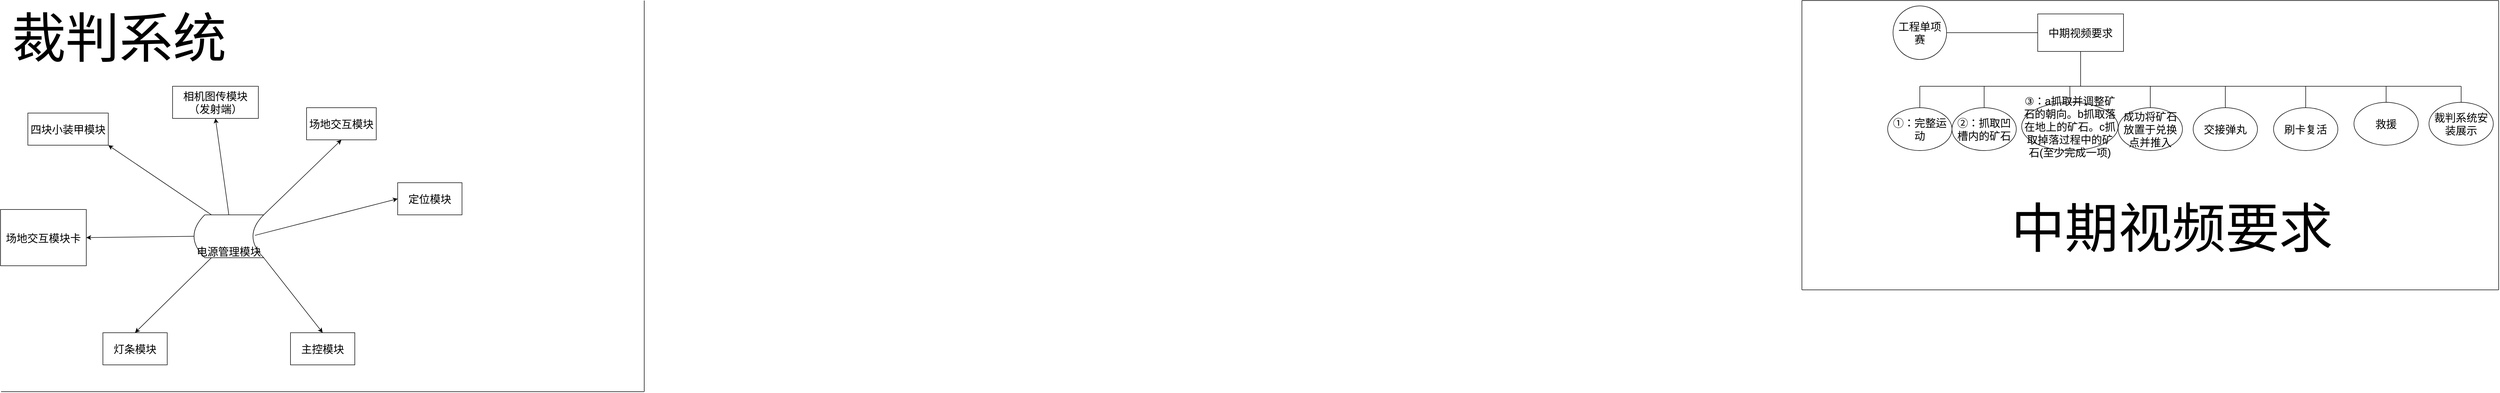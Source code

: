 <mxfile version="15.6.2" type="github">
  <diagram id="NpOCoje0zSoZdeExiJcy" name="Page-1">
    <mxGraphModel dx="6243" dy="864" grid="1" gridSize="10" guides="1" tooltips="1" connect="1" arrows="1" fold="1" page="1" pageScale="1" pageWidth="4681" pageHeight="3300" background="none" math="0" shadow="0">
      <root>
        <mxCell id="0" />
        <mxCell id="1" parent="0" />
        <mxCell id="VXeyH6XUhTUTIsdPU2Il-1" value="&lt;font style=&quot;font-size: 20px&quot;&gt;工程单项赛&lt;/font&gt;" style="ellipse;whiteSpace=wrap;html=1;aspect=fixed;" vertex="1" parent="1">
          <mxGeometry x="-1150" y="10" width="100" height="100" as="geometry" />
        </mxCell>
        <mxCell id="VXeyH6XUhTUTIsdPU2Il-2" value="&lt;font style=&quot;font-size: 20px&quot;&gt;中期视频要求&lt;/font&gt;" style="rounded=0;whiteSpace=wrap;html=1;" vertex="1" parent="1">
          <mxGeometry x="-880" y="25" width="160" height="70" as="geometry" />
        </mxCell>
        <mxCell id="VXeyH6XUhTUTIsdPU2Il-3" value="" style="endArrow=none;html=1;rounded=0;exitX=1;exitY=0.5;exitDx=0;exitDy=0;entryX=0;entryY=0.5;entryDx=0;entryDy=0;" edge="1" parent="1" source="VXeyH6XUhTUTIsdPU2Il-1" target="VXeyH6XUhTUTIsdPU2Il-2">
          <mxGeometry width="50" height="50" relative="1" as="geometry">
            <mxPoint x="-1050" y="70" as="sourcePoint" />
            <mxPoint x="-890" y="60" as="targetPoint" />
          </mxGeometry>
        </mxCell>
        <mxCell id="VXeyH6XUhTUTIsdPU2Il-4" value="" style="endArrow=none;html=1;rounded=0;entryX=0.5;entryY=1;entryDx=0;entryDy=0;" edge="1" parent="1" target="VXeyH6XUhTUTIsdPU2Il-2">
          <mxGeometry width="50" height="50" relative="1" as="geometry">
            <mxPoint x="-800" y="160" as="sourcePoint" />
            <mxPoint x="-730" y="210" as="targetPoint" />
          </mxGeometry>
        </mxCell>
        <mxCell id="VXeyH6XUhTUTIsdPU2Il-5" value="" style="endArrow=none;html=1;rounded=0;" edge="1" parent="1">
          <mxGeometry width="50" height="50" relative="1" as="geometry">
            <mxPoint x="-1100" y="160" as="sourcePoint" />
            <mxPoint x="-90" y="160" as="targetPoint" />
          </mxGeometry>
        </mxCell>
        <mxCell id="VXeyH6XUhTUTIsdPU2Il-6" value="" style="endArrow=none;html=1;rounded=0;" edge="1" parent="1" target="VXeyH6XUhTUTIsdPU2Il-7">
          <mxGeometry width="50" height="50" relative="1" as="geometry">
            <mxPoint x="-1100" y="160" as="sourcePoint" />
            <mxPoint x="-1100" y="160" as="targetPoint" />
          </mxGeometry>
        </mxCell>
        <mxCell id="VXeyH6XUhTUTIsdPU2Il-7" value="&lt;font style=&quot;font-size: 20px&quot;&gt;①：完整运动&lt;/font&gt;" style="ellipse;whiteSpace=wrap;html=1;" vertex="1" parent="1">
          <mxGeometry x="-1160" y="200" width="120" height="80" as="geometry" />
        </mxCell>
        <mxCell id="VXeyH6XUhTUTIsdPU2Il-8" value="" style="endArrow=none;html=1;rounded=0;" edge="1" parent="1" target="VXeyH6XUhTUTIsdPU2Il-9">
          <mxGeometry width="50" height="50" relative="1" as="geometry">
            <mxPoint x="-980" y="160" as="sourcePoint" />
            <mxPoint x="-990" y="160" as="targetPoint" />
          </mxGeometry>
        </mxCell>
        <mxCell id="VXeyH6XUhTUTIsdPU2Il-9" value="&lt;font style=&quot;font-size: 20px&quot;&gt;②：抓取凹槽内的矿石&lt;/font&gt;" style="ellipse;whiteSpace=wrap;html=1;" vertex="1" parent="1">
          <mxGeometry x="-1040" y="200" width="120" height="80" as="geometry" />
        </mxCell>
        <mxCell id="VXeyH6XUhTUTIsdPU2Il-10" value="&lt;font style=&quot;font-size: 20px&quot;&gt;③：a抓取并调整矿石的朝向。b抓取落在地上的矿石。c抓取掉落过程中的矿石(至少完成一项)&lt;/font&gt;" style="ellipse;whiteSpace=wrap;html=1;" vertex="1" parent="1">
          <mxGeometry x="-910" y="190" width="180" height="90" as="geometry" />
        </mxCell>
        <mxCell id="VXeyH6XUhTUTIsdPU2Il-11" value="" style="endArrow=none;html=1;rounded=0;exitX=0.5;exitY=0;exitDx=0;exitDy=0;" edge="1" parent="1" source="VXeyH6XUhTUTIsdPU2Il-10">
          <mxGeometry width="50" height="50" relative="1" as="geometry">
            <mxPoint x="-790" y="260" as="sourcePoint" />
            <mxPoint x="-820" y="160" as="targetPoint" />
          </mxGeometry>
        </mxCell>
        <mxCell id="VXeyH6XUhTUTIsdPU2Il-13" value="&lt;font style=&quot;font-size: 20px&quot;&gt;成功将矿石放置于兑换点并推入&lt;/font&gt;" style="ellipse;whiteSpace=wrap;html=1;" vertex="1" parent="1">
          <mxGeometry x="-730" y="200" width="120" height="80" as="geometry" />
        </mxCell>
        <mxCell id="VXeyH6XUhTUTIsdPU2Il-14" value="" style="endArrow=none;html=1;rounded=0;exitX=0.5;exitY=0;exitDx=0;exitDy=0;" edge="1" parent="1" source="VXeyH6XUhTUTIsdPU2Il-13">
          <mxGeometry width="50" height="50" relative="1" as="geometry">
            <mxPoint x="-790" y="260" as="sourcePoint" />
            <mxPoint x="-670" y="160" as="targetPoint" />
          </mxGeometry>
        </mxCell>
        <mxCell id="VXeyH6XUhTUTIsdPU2Il-15" value="&lt;font style=&quot;font-size: 20px&quot;&gt;交接弹丸&lt;/font&gt;" style="ellipse;whiteSpace=wrap;html=1;" vertex="1" parent="1">
          <mxGeometry x="-590" y="200" width="120" height="80" as="geometry" />
        </mxCell>
        <mxCell id="VXeyH6XUhTUTIsdPU2Il-16" value="" style="endArrow=none;html=1;rounded=0;exitX=0.5;exitY=0;exitDx=0;exitDy=0;" edge="1" parent="1" source="VXeyH6XUhTUTIsdPU2Il-15">
          <mxGeometry width="50" height="50" relative="1" as="geometry">
            <mxPoint x="-790" y="220" as="sourcePoint" />
            <mxPoint x="-530" y="160" as="targetPoint" />
          </mxGeometry>
        </mxCell>
        <mxCell id="VXeyH6XUhTUTIsdPU2Il-17" value="&lt;font style=&quot;font-size: 20px&quot;&gt;刷卡复活&lt;/font&gt;" style="ellipse;whiteSpace=wrap;html=1;" vertex="1" parent="1">
          <mxGeometry x="-440" y="200" width="120" height="80" as="geometry" />
        </mxCell>
        <mxCell id="VXeyH6XUhTUTIsdPU2Il-18" value="" style="endArrow=none;html=1;rounded=0;exitX=0.5;exitY=0;exitDx=0;exitDy=0;" edge="1" parent="1" source="VXeyH6XUhTUTIsdPU2Il-17">
          <mxGeometry width="50" height="50" relative="1" as="geometry">
            <mxPoint x="-740" y="210" as="sourcePoint" />
            <mxPoint x="-380" y="160" as="targetPoint" />
          </mxGeometry>
        </mxCell>
        <mxCell id="VXeyH6XUhTUTIsdPU2Il-19" value="&lt;font style=&quot;font-size: 20px&quot;&gt;救援&lt;/font&gt;" style="ellipse;whiteSpace=wrap;html=1;" vertex="1" parent="1">
          <mxGeometry x="-290.0" y="190" width="120" height="80" as="geometry" />
        </mxCell>
        <mxCell id="VXeyH6XUhTUTIsdPU2Il-20" value="" style="endArrow=none;html=1;rounded=0;exitX=0.5;exitY=0;exitDx=0;exitDy=0;" edge="1" parent="1" source="VXeyH6XUhTUTIsdPU2Il-19">
          <mxGeometry width="50" height="50" relative="1" as="geometry">
            <mxPoint x="-620" y="210" as="sourcePoint" />
            <mxPoint x="-230" y="160" as="targetPoint" />
          </mxGeometry>
        </mxCell>
        <mxCell id="VXeyH6XUhTUTIsdPU2Il-21" value="&lt;font style=&quot;font-size: 20px&quot;&gt;裁判系统安装展示&lt;/font&gt;" style="ellipse;whiteSpace=wrap;html=1;" vertex="1" parent="1">
          <mxGeometry x="-150" y="190" width="120" height="80" as="geometry" />
        </mxCell>
        <mxCell id="VXeyH6XUhTUTIsdPU2Il-22" value="" style="endArrow=none;html=1;rounded=0;entryX=0.5;entryY=0;entryDx=0;entryDy=0;" edge="1" parent="1">
          <mxGeometry width="50" height="50" relative="1" as="geometry">
            <mxPoint x="-90" y="160" as="sourcePoint" />
            <mxPoint x="-90" y="190" as="targetPoint" />
          </mxGeometry>
        </mxCell>
        <mxCell id="VXeyH6XUhTUTIsdPU2Il-23" value="" style="endArrow=none;html=1;rounded=0;" edge="1" parent="1">
          <mxGeometry width="50" height="50" relative="1" as="geometry">
            <mxPoint x="-1320" y="540" as="sourcePoint" />
            <mxPoint x="-1320" as="targetPoint" />
          </mxGeometry>
        </mxCell>
        <mxCell id="VXeyH6XUhTUTIsdPU2Il-24" value="" style="endArrow=none;html=1;rounded=0;" edge="1" parent="1">
          <mxGeometry width="50" height="50" relative="1" as="geometry">
            <mxPoint x="-1320" y="540" as="sourcePoint" />
            <mxPoint x="-20" y="540" as="targetPoint" />
          </mxGeometry>
        </mxCell>
        <mxCell id="VXeyH6XUhTUTIsdPU2Il-63" value="&lt;font style=&quot;font-size: 100px&quot;&gt;中期视频要求&lt;/font&gt;" style="text;html=1;align=center;verticalAlign=middle;resizable=0;points=[];autosize=1;strokeColor=none;fillColor=none;" vertex="1" parent="1">
          <mxGeometry x="-940" y="400" width="620" height="50" as="geometry" />
        </mxCell>
        <mxCell id="VXeyH6XUhTUTIsdPU2Il-65" value="" style="endArrow=none;html=1;rounded=0;fontSize=100;" edge="1" parent="1">
          <mxGeometry width="50" height="50" relative="1" as="geometry">
            <mxPoint x="-1320" as="sourcePoint" />
            <mxPoint x="-20" as="targetPoint" />
          </mxGeometry>
        </mxCell>
        <mxCell id="VXeyH6XUhTUTIsdPU2Il-66" value="" style="endArrow=none;html=1;rounded=0;fontSize=100;" edge="1" parent="1">
          <mxGeometry width="50" height="50" relative="1" as="geometry">
            <mxPoint x="-20" y="540" as="sourcePoint" />
            <mxPoint x="-20" as="targetPoint" />
          </mxGeometry>
        </mxCell>
        <mxCell id="VXeyH6XUhTUTIsdPU2Il-68" value="" style="endArrow=none;html=1;rounded=0;fontSize=100;" edge="1" parent="1">
          <mxGeometry width="50" height="50" relative="1" as="geometry">
            <mxPoint x="-3480" y="730" as="sourcePoint" />
            <mxPoint x="-3480" as="targetPoint" />
          </mxGeometry>
        </mxCell>
        <mxCell id="VXeyH6XUhTUTIsdPU2Il-69" value="" style="endArrow=none;html=1;rounded=0;fontSize=100;" edge="1" parent="1">
          <mxGeometry width="50" height="50" relative="1" as="geometry">
            <mxPoint x="-3480" y="730" as="sourcePoint" />
            <mxPoint x="-4680" y="730" as="targetPoint" />
          </mxGeometry>
        </mxCell>
        <mxCell id="VXeyH6XUhTUTIsdPU2Il-70" value="裁判系统" style="text;html=1;align=center;verticalAlign=middle;resizable=0;points=[];autosize=1;strokeColor=none;fillColor=none;fontSize=100;" vertex="1" parent="1">
          <mxGeometry x="-4670" y="5" width="420" height="130" as="geometry" />
        </mxCell>
        <mxCell id="VXeyH6XUhTUTIsdPU2Il-71" value="&lt;font style=&quot;font-size: 20px&quot;&gt;电源管理模块&lt;/font&gt;" style="shape=dataStorage;whiteSpace=wrap;html=1;fixedSize=1;fontSize=100;" vertex="1" parent="1">
          <mxGeometry x="-4320" y="400" width="130" height="80" as="geometry" />
        </mxCell>
        <mxCell id="VXeyH6XUhTUTIsdPU2Il-74" value="四块小装甲模块" style="rounded=0;whiteSpace=wrap;html=1;fontSize=20;" vertex="1" parent="1">
          <mxGeometry x="-4630" y="210" width="150" height="60" as="geometry" />
        </mxCell>
        <mxCell id="VXeyH6XUhTUTIsdPU2Il-75" value="相机图传模块（发射端）" style="rounded=0;whiteSpace=wrap;html=1;fontSize=20;" vertex="1" parent="1">
          <mxGeometry x="-4360" y="160" width="160" height="60" as="geometry" />
        </mxCell>
        <mxCell id="VXeyH6XUhTUTIsdPU2Il-76" value="场地交互模块" style="rounded=0;whiteSpace=wrap;html=1;fontSize=20;" vertex="1" parent="1">
          <mxGeometry x="-4110" y="200" width="130" height="60" as="geometry" />
        </mxCell>
        <mxCell id="VXeyH6XUhTUTIsdPU2Il-77" value="定位模块" style="rounded=0;whiteSpace=wrap;html=1;fontSize=20;" vertex="1" parent="1">
          <mxGeometry x="-3940" y="340" width="120" height="60" as="geometry" />
        </mxCell>
        <mxCell id="VXeyH6XUhTUTIsdPU2Il-78" value="主控模块" style="rounded=0;whiteSpace=wrap;html=1;fontSize=20;" vertex="1" parent="1">
          <mxGeometry x="-4140" y="620" width="120" height="60" as="geometry" />
        </mxCell>
        <mxCell id="VXeyH6XUhTUTIsdPU2Il-79" value="灯条模块" style="rounded=0;whiteSpace=wrap;html=1;fontSize=20;" vertex="1" parent="1">
          <mxGeometry x="-4490" y="620" width="120" height="60" as="geometry" />
        </mxCell>
        <mxCell id="VXeyH6XUhTUTIsdPU2Il-80" value="场地交互模块卡" style="rounded=0;whiteSpace=wrap;html=1;fontSize=20;" vertex="1" parent="1">
          <mxGeometry x="-4681" y="390" width="160" height="105" as="geometry" />
        </mxCell>
        <mxCell id="VXeyH6XUhTUTIsdPU2Il-81" value="" style="endArrow=classic;html=1;rounded=0;fontSize=20;exitX=0.874;exitY=0.479;exitDx=0;exitDy=0;exitPerimeter=0;entryX=0;entryY=0.5;entryDx=0;entryDy=0;" edge="1" parent="1" source="VXeyH6XUhTUTIsdPU2Il-71" target="VXeyH6XUhTUTIsdPU2Il-77">
          <mxGeometry width="50" height="50" relative="1" as="geometry">
            <mxPoint x="-4210" y="480" as="sourcePoint" />
            <mxPoint x="-4160" y="430" as="targetPoint" />
          </mxGeometry>
        </mxCell>
        <mxCell id="VXeyH6XUhTUTIsdPU2Il-82" value="" style="endArrow=classic;html=1;rounded=0;fontSize=20;exitX=1;exitY=1;exitDx=0;exitDy=0;entryX=0.5;entryY=0;entryDx=0;entryDy=0;" edge="1" parent="1" source="VXeyH6XUhTUTIsdPU2Il-71" target="VXeyH6XUhTUTIsdPU2Il-78">
          <mxGeometry width="50" height="50" relative="1" as="geometry">
            <mxPoint x="-4210" y="480" as="sourcePoint" />
            <mxPoint x="-4160" y="430" as="targetPoint" />
          </mxGeometry>
        </mxCell>
        <mxCell id="VXeyH6XUhTUTIsdPU2Il-83" value="" style="endArrow=classic;html=1;rounded=0;fontSize=20;exitX=1;exitY=0;exitDx=0;exitDy=0;entryX=0.5;entryY=1;entryDx=0;entryDy=0;" edge="1" parent="1" source="VXeyH6XUhTUTIsdPU2Il-71" target="VXeyH6XUhTUTIsdPU2Il-76">
          <mxGeometry width="50" height="50" relative="1" as="geometry">
            <mxPoint x="-4210" y="480" as="sourcePoint" />
            <mxPoint x="-4160" y="430" as="targetPoint" />
          </mxGeometry>
        </mxCell>
        <mxCell id="VXeyH6XUhTUTIsdPU2Il-84" value="" style="endArrow=classic;html=1;rounded=0;fontSize=20;exitX=0.5;exitY=0;exitDx=0;exitDy=0;entryX=0.5;entryY=1;entryDx=0;entryDy=0;" edge="1" parent="1" source="VXeyH6XUhTUTIsdPU2Il-71" target="VXeyH6XUhTUTIsdPU2Il-75">
          <mxGeometry width="50" height="50" relative="1" as="geometry">
            <mxPoint x="-4210" y="480" as="sourcePoint" />
            <mxPoint x="-4160" y="430" as="targetPoint" />
          </mxGeometry>
        </mxCell>
        <mxCell id="VXeyH6XUhTUTIsdPU2Il-85" value="" style="endArrow=classic;html=1;rounded=0;fontSize=20;exitX=0.25;exitY=0;exitDx=0;exitDy=0;entryX=1;entryY=1;entryDx=0;entryDy=0;" edge="1" parent="1" source="VXeyH6XUhTUTIsdPU2Il-71" target="VXeyH6XUhTUTIsdPU2Il-74">
          <mxGeometry width="50" height="50" relative="1" as="geometry">
            <mxPoint x="-4210" y="480" as="sourcePoint" />
            <mxPoint x="-4160" y="430" as="targetPoint" />
          </mxGeometry>
        </mxCell>
        <mxCell id="VXeyH6XUhTUTIsdPU2Il-86" value="" style="endArrow=classic;html=1;rounded=0;fontSize=20;exitX=0;exitY=0.5;exitDx=0;exitDy=0;entryX=1;entryY=0.5;entryDx=0;entryDy=0;" edge="1" parent="1" source="VXeyH6XUhTUTIsdPU2Il-71" target="VXeyH6XUhTUTIsdPU2Il-80">
          <mxGeometry width="50" height="50" relative="1" as="geometry">
            <mxPoint x="-4210" y="480" as="sourcePoint" />
            <mxPoint x="-4160" y="430" as="targetPoint" />
          </mxGeometry>
        </mxCell>
        <mxCell id="VXeyH6XUhTUTIsdPU2Il-87" value="" style="endArrow=classic;html=1;rounded=0;fontSize=20;exitX=0.25;exitY=1;exitDx=0;exitDy=0;entryX=0.5;entryY=0;entryDx=0;entryDy=0;" edge="1" parent="1" source="VXeyH6XUhTUTIsdPU2Il-71" target="VXeyH6XUhTUTIsdPU2Il-79">
          <mxGeometry width="50" height="50" relative="1" as="geometry">
            <mxPoint x="-4210" y="480" as="sourcePoint" />
            <mxPoint x="-4160" y="430" as="targetPoint" />
          </mxGeometry>
        </mxCell>
      </root>
    </mxGraphModel>
  </diagram>
</mxfile>
